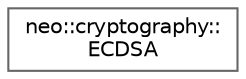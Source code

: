 digraph "Graphical Class Hierarchy"
{
 // LATEX_PDF_SIZE
  bgcolor="transparent";
  edge [fontname=Helvetica,fontsize=10,labelfontname=Helvetica,labelfontsize=10];
  node [fontname=Helvetica,fontsize=10,shape=box,height=0.2,width=0.4];
  rankdir="LR";
  Node0 [id="Node000000",label="neo::cryptography::\lECDSA",height=0.2,width=0.4,color="grey40", fillcolor="white", style="filled",URL="$classneo_1_1cryptography_1_1_e_c_d_s_a.html",tooltip="ECDSA cryptographic operations for Neo."];
}
